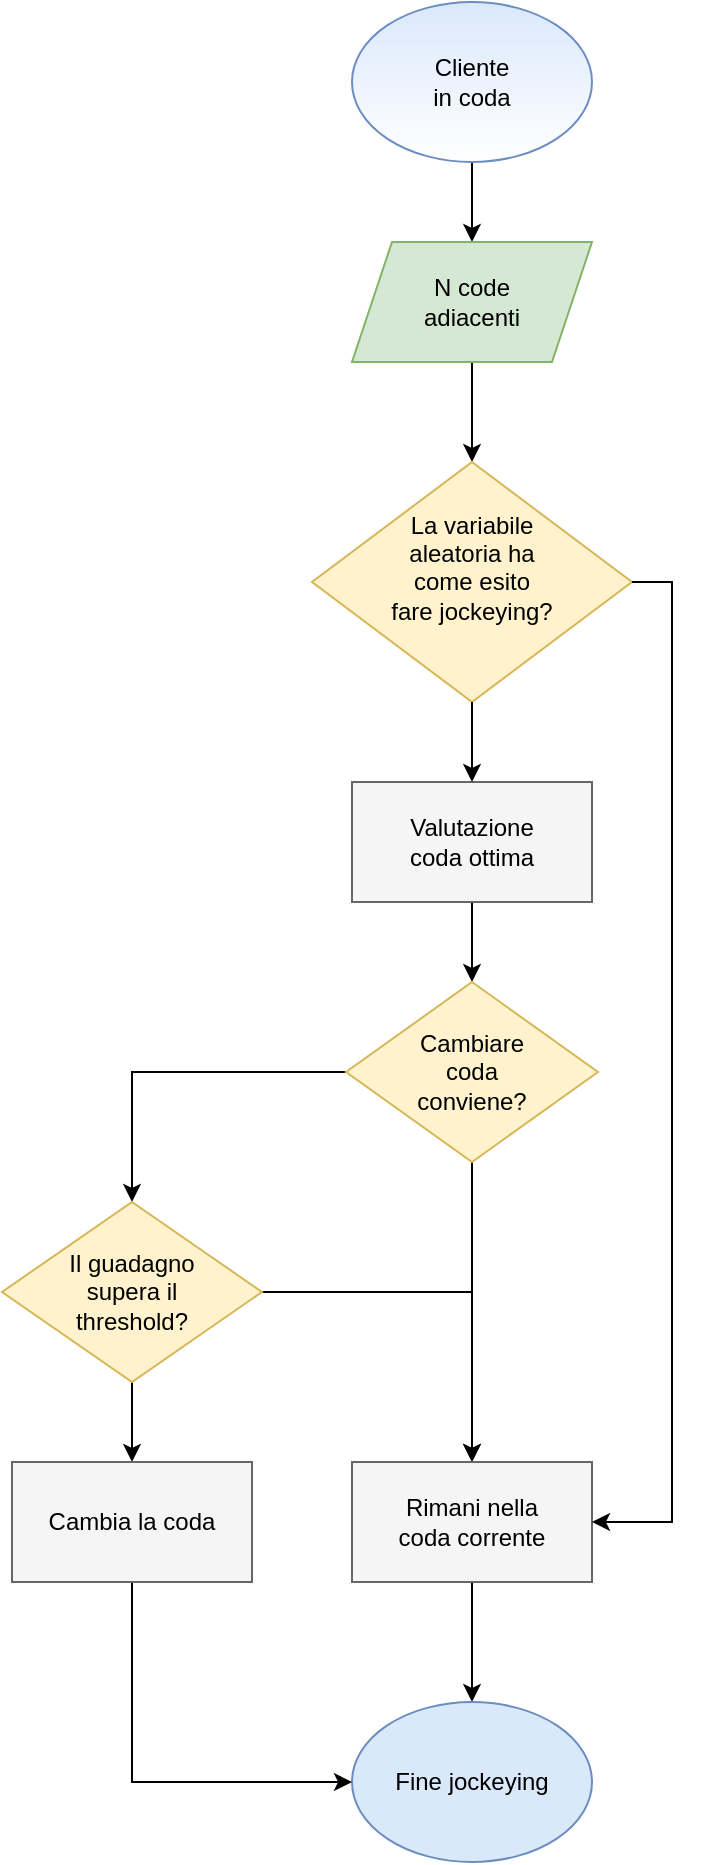 <mxfile version="14.7.4" type="embed"><diagram id="NS3CU-F8-X4yPr3wV_mp" name="Page-1"><mxGraphModel dx="866" dy="612" grid="1" gridSize="10" guides="1" tooltips="1" connect="1" arrows="1" fold="1" page="1" pageScale="1" pageWidth="827" pageHeight="1169" math="0" shadow="0"><root><mxCell id="0"/><mxCell id="1" parent="0"/><mxCell id="wH-x_Tq1mVX27meLTxCh-3" style="edgeStyle=orthogonalEdgeStyle;rounded=0;orthogonalLoop=1;jettySize=auto;html=1;exitX=0.5;exitY=1;exitDx=0;exitDy=0;entryX=0.5;entryY=0;entryDx=0;entryDy=0;fontColor=#000000;" parent="1" source="wH-x_Tq1mVX27meLTxCh-1" target="wH-x_Tq1mVX27meLTxCh-2" edge="1"><mxGeometry relative="1" as="geometry"/></mxCell><mxCell id="wH-x_Tq1mVX27meLTxCh-1" value="Cliente&lt;br&gt;in coda" style="ellipse;whiteSpace=wrap;html=1;fillColor=#dae8fc;strokeColor=#6c8ebf;gradientColor=#ffffff;fontColor=#000000;" parent="1" vertex="1"><mxGeometry x="190" width="120" height="80" as="geometry"/></mxCell><mxCell id="wH-x_Tq1mVX27meLTxCh-7" style="edgeStyle=orthogonalEdgeStyle;rounded=0;orthogonalLoop=1;jettySize=auto;html=1;exitX=0.5;exitY=1;exitDx=0;exitDy=0;fontColor=#000000;entryX=0.5;entryY=0;entryDx=0;entryDy=0;" parent="1" source="wH-x_Tq1mVX27meLTxCh-2" target="3" edge="1"><mxGeometry relative="1" as="geometry"><mxPoint x="250" y="320" as="targetPoint"/></mxGeometry></mxCell><mxCell id="wH-x_Tq1mVX27meLTxCh-2" value="N code&lt;br&gt;adiacenti" style="shape=parallelogram;perimeter=parallelogramPerimeter;whiteSpace=wrap;html=1;fixedSize=1;fillColor=#d5e8d4;strokeColor=#82b366;fontColor=#000000;" parent="1" vertex="1"><mxGeometry x="190" y="120" width="120" height="60" as="geometry"/></mxCell><mxCell id="wH-x_Tq1mVX27meLTxCh-9" style="edgeStyle=orthogonalEdgeStyle;rounded=0;orthogonalLoop=1;jettySize=auto;html=1;exitX=0.5;exitY=1;exitDx=0;exitDy=0;fontColor=#000000;entryX=0.5;entryY=0;entryDx=0;entryDy=0;" parent="1" source="wH-x_Tq1mVX27meLTxCh-6" target="wH-x_Tq1mVX27meLTxCh-8" edge="1"><mxGeometry relative="1" as="geometry"><mxPoint x="530" y="520" as="targetPoint"/></mxGeometry></mxCell><mxCell id="wH-x_Tq1mVX27meLTxCh-6" value="Valutazione&lt;br&gt;coda ottima" style="rounded=0;whiteSpace=wrap;html=1;fillColor=#f5f5f5;strokeColor=#666666;fontColor=#000000;" parent="1" vertex="1"><mxGeometry x="190" y="390" width="120" height="60" as="geometry"/></mxCell><mxCell id="wH-x_Tq1mVX27meLTxCh-12" value="Si" style="edgeStyle=orthogonalEdgeStyle;rounded=0;orthogonalLoop=1;jettySize=auto;html=1;exitX=0;exitY=0.5;exitDx=0;exitDy=0;entryX=0.5;entryY=0;entryDx=0;entryDy=0;fontColor=#FFFFFF;" parent="1" source="wH-x_Tq1mVX27meLTxCh-8" target="wH-x_Tq1mVX27meLTxCh-11" edge="1"><mxGeometry x="-0.769" y="-15" relative="1" as="geometry"><mxPoint as="offset"/></mxGeometry></mxCell><mxCell id="wH-x_Tq1mVX27meLTxCh-14" value="No" style="edgeStyle=orthogonalEdgeStyle;rounded=0;orthogonalLoop=1;jettySize=auto;html=1;exitX=0.5;exitY=1;exitDx=0;exitDy=0;entryX=0.5;entryY=0;entryDx=0;entryDy=0;fontColor=#FFFFFF;" parent="1" source="wH-x_Tq1mVX27meLTxCh-8" target="wH-x_Tq1mVX27meLTxCh-13" edge="1"><mxGeometry x="-0.059" y="20" relative="1" as="geometry"><mxPoint as="offset"/></mxGeometry></mxCell><mxCell id="wH-x_Tq1mVX27meLTxCh-8" value="Cambiare&lt;br&gt;coda&lt;br&gt;conviene?" style="rhombus;whiteSpace=wrap;html=1;fillColor=#fff2cc;strokeColor=#d6b656;fontColor=#000000;" parent="1" vertex="1"><mxGeometry x="187" y="490" width="126" height="90" as="geometry"/></mxCell><mxCell id="wH-x_Tq1mVX27meLTxCh-15" value="No" style="edgeStyle=orthogonalEdgeStyle;rounded=0;orthogonalLoop=1;jettySize=auto;html=1;exitX=1;exitY=0.5;exitDx=0;exitDy=0;entryX=0.5;entryY=0;entryDx=0;entryDy=0;fontColor=#FFFFFF;" parent="1" source="wH-x_Tq1mVX27meLTxCh-11" target="wH-x_Tq1mVX27meLTxCh-13" edge="1"><mxGeometry x="-0.864" y="15" relative="1" as="geometry"><mxPoint as="offset"/></mxGeometry></mxCell><mxCell id="wH-x_Tq1mVX27meLTxCh-17" value="Si&lt;br&gt;" style="edgeStyle=orthogonalEdgeStyle;rounded=0;orthogonalLoop=1;jettySize=auto;html=1;exitX=0.5;exitY=1;exitDx=0;exitDy=0;entryX=0.5;entryY=0;entryDx=0;entryDy=0;fontColor=#FFFFFF;" parent="1" source="wH-x_Tq1mVX27meLTxCh-11" target="wH-x_Tq1mVX27meLTxCh-20" edge="1"><mxGeometry x="-0.2" y="15" relative="1" as="geometry"><mxPoint as="offset"/><mxPoint x="80" y="740" as="targetPoint"/></mxGeometry></mxCell><mxCell id="wH-x_Tq1mVX27meLTxCh-11" value="Il guadagno&lt;br&gt;supera il&lt;br&gt;threshold?" style="rhombus;whiteSpace=wrap;html=1;fillColor=#fff2cc;strokeColor=#d6b656;fontColor=#000000;" parent="1" vertex="1"><mxGeometry x="15" y="600" width="130" height="90" as="geometry"/></mxCell><mxCell id="wH-x_Tq1mVX27meLTxCh-23" style="edgeStyle=orthogonalEdgeStyle;rounded=0;orthogonalLoop=1;jettySize=auto;html=1;exitX=0.5;exitY=1;exitDx=0;exitDy=0;entryX=0.5;entryY=0;entryDx=0;entryDy=0;fontColor=#FFFFFF;" parent="1" source="wH-x_Tq1mVX27meLTxCh-13" target="wH-x_Tq1mVX27meLTxCh-19" edge="1"><mxGeometry relative="1" as="geometry"/></mxCell><mxCell id="wH-x_Tq1mVX27meLTxCh-13" value="Rimani nella&lt;br&gt;coda corrente" style="rounded=0;whiteSpace=wrap;html=1;fillColor=#f5f5f5;strokeColor=#666666;fontColor=#000000;" parent="1" vertex="1"><mxGeometry x="190" y="730" width="120" height="60" as="geometry"/></mxCell><mxCell id="wH-x_Tq1mVX27meLTxCh-19" value="Fine jockeying" style="ellipse;whiteSpace=wrap;html=1;fillColor=#dae8fc;strokeColor=#6c8ebf;fontColor=#000000;" parent="1" vertex="1"><mxGeometry x="190" y="850" width="120" height="80" as="geometry"/></mxCell><mxCell id="wH-x_Tq1mVX27meLTxCh-22" style="edgeStyle=orthogonalEdgeStyle;rounded=0;orthogonalLoop=1;jettySize=auto;html=1;exitX=0.5;exitY=1;exitDx=0;exitDy=0;entryX=0;entryY=0.5;entryDx=0;entryDy=0;fontColor=#FFFFFF;" parent="1" source="wH-x_Tq1mVX27meLTxCh-20" target="wH-x_Tq1mVX27meLTxCh-19" edge="1"><mxGeometry relative="1" as="geometry"/></mxCell><mxCell id="wH-x_Tq1mVX27meLTxCh-20" value="Cambia la coda" style="rounded=0;whiteSpace=wrap;html=1;fillColor=#f5f5f5;strokeColor=#666666;fontColor=#000000;" parent="1" vertex="1"><mxGeometry x="20" y="730" width="120" height="60" as="geometry"/></mxCell><mxCell id="3" value="La variabile&lt;br&gt;aleatoria ha&lt;br&gt;come esito&lt;br&gt;fare jockeying?&lt;br&gt;&lt;span style=&quot;font-family: monospace; font-size: 0px;&quot;&gt;%3CmxGraphModel%3E%3Croot%3E%3CmxCell%20id%3D%220%22%2F%3E%3CmxCell%20id%3D%221%22%20parent%3D%220%22%2F%3E%3CmxCell%20id%3D%222%22%20value%3D%22Il%20guadagno%26lt%3Bbr%26gt%3Bsupera%20il%26lt%3Bbr%26gt%3Bthreshold%22%20style%3D%22rhombus%3BwhiteSpace%3Dwrap%3Bhtml%3D1%3BfillColor%3D%23fff2cc%3BstrokeColor%3D%23d6b656%3B%22%20vertex%3D%221%22%20parent%3D%221%22%3E%3CmxGeometry%20x%3D%22190%22%20y%3D%22420%22%20width%3D%22130%22%20height%3D%2290%22%20as%3D%22geometry%22%2F%3E%3C%2FmxCell%3E%3C%2Froot%3E%3C%2FmxGraphModel%3E&lt;/span&gt;" style="rhombus;whiteSpace=wrap;html=1;fillColor=#fff2cc;strokeColor=#d6b656;fontColor=#000000;" vertex="1" parent="1"><mxGeometry x="170" y="230" width="160" height="120" as="geometry"/></mxCell><mxCell id="5" value="Si" style="edgeStyle=orthogonalEdgeStyle;rounded=0;orthogonalLoop=1;jettySize=auto;html=1;exitX=0.5;exitY=1;exitDx=0;exitDy=0;fontColor=#FFFFFF;entryX=0.5;entryY=0;entryDx=0;entryDy=0;" edge="1" parent="1" source="3" target="wH-x_Tq1mVX27meLTxCh-6"><mxGeometry x="-0.769" y="-15" relative="1" as="geometry"><mxPoint as="offset"/><mxPoint x="197" y="775" as="sourcePoint"/><mxPoint x="250" y="570" as="targetPoint"/></mxGeometry></mxCell><mxCell id="6" value="No" style="edgeStyle=orthogonalEdgeStyle;rounded=0;orthogonalLoop=1;jettySize=auto;html=1;fontColor=#FFFFFF;exitX=1;exitY=0.5;exitDx=0;exitDy=0;entryX=1;entryY=0.5;entryDx=0;entryDy=0;" edge="1" parent="1" source="3" target="wH-x_Tq1mVX27meLTxCh-13"><mxGeometry x="-0.864" y="15" relative="1" as="geometry"><mxPoint as="offset"/><mxPoint x="520" y="630" as="sourcePoint"/><mxPoint x="420" y="230" as="targetPoint"/></mxGeometry></mxCell></root></mxGraphModel></diagram></mxfile>